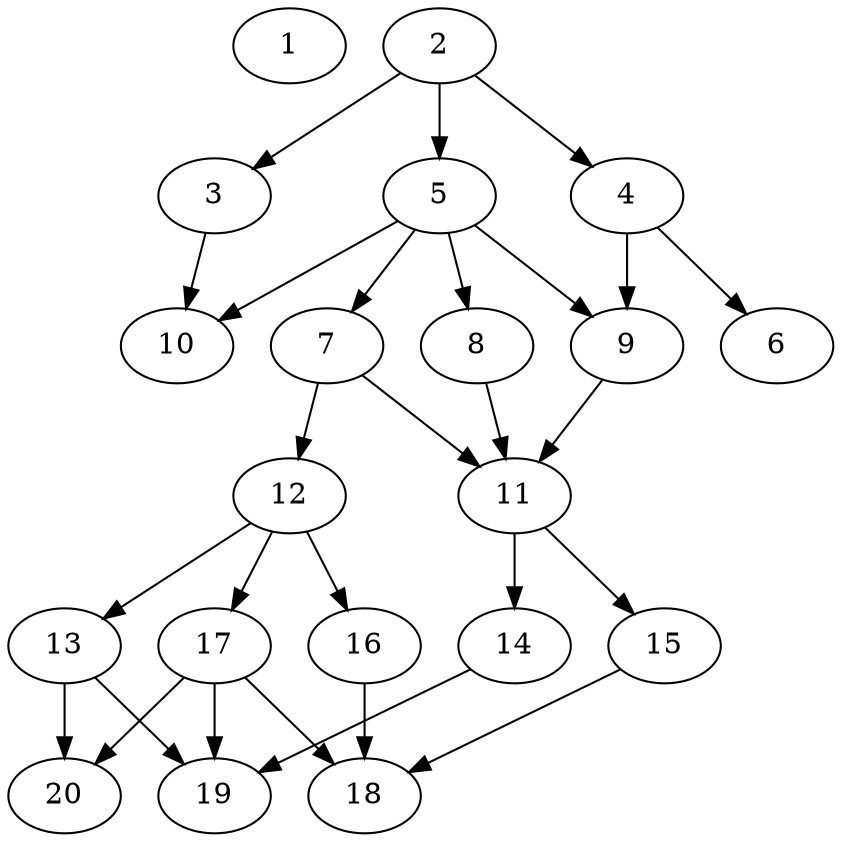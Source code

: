 // DAG automatically generated by daggen at Wed Jul 24 22:10:09 2019
// ./daggen --dot -n 20 --ccr 0.4 --fat 0.5 --regular 0.5 --density 0.5 --mindata 5242880 --maxdata 52428800 
digraph G {
  1 [size="63175680", alpha="0.04", expect_size="25270272"] 
  2 [size="63718400", alpha="0.11", expect_size="25487360"] 
  2 -> 3 [size ="25487360"]
  2 -> 4 [size ="25487360"]
  2 -> 5 [size ="25487360"]
  3 [size="80002560", alpha="0.17", expect_size="32001024"] 
  3 -> 10 [size ="32001024"]
  4 [size="41756160", alpha="0.13", expect_size="16702464"] 
  4 -> 6 [size ="16702464"]
  4 -> 9 [size ="16702464"]
  5 [size="50391040", alpha="0.14", expect_size="20156416"] 
  5 -> 7 [size ="20156416"]
  5 -> 8 [size ="20156416"]
  5 -> 9 [size ="20156416"]
  5 -> 10 [size ="20156416"]
  6 [size="82472960", alpha="0.14", expect_size="32989184"] 
  7 [size="25103360", alpha="0.05", expect_size="10041344"] 
  7 -> 11 [size ="10041344"]
  7 -> 12 [size ="10041344"]
  8 [size="90682880", alpha="0.11", expect_size="36273152"] 
  8 -> 11 [size ="36273152"]
  9 [size="60636160", alpha="0.16", expect_size="24254464"] 
  9 -> 11 [size ="24254464"]
  10 [size="43509760", alpha="0.12", expect_size="17403904"] 
  11 [size="121843200", alpha="0.03", expect_size="48737280"] 
  11 -> 14 [size ="48737280"]
  11 -> 15 [size ="48737280"]
  12 [size="25395200", alpha="0.10", expect_size="10158080"] 
  12 -> 13 [size ="10158080"]
  12 -> 16 [size ="10158080"]
  12 -> 17 [size ="10158080"]
  13 [size="91184640", alpha="0.13", expect_size="36473856"] 
  13 -> 19 [size ="36473856"]
  13 -> 20 [size ="36473856"]
  14 [size="70945280", alpha="0.07", expect_size="28378112"] 
  14 -> 19 [size ="28378112"]
  15 [size="27394560", alpha="0.00", expect_size="10957824"] 
  15 -> 18 [size ="10957824"]
  16 [size="107796480", alpha="0.07", expect_size="43118592"] 
  16 -> 18 [size ="43118592"]
  17 [size="73331200", alpha="0.08", expect_size="29332480"] 
  17 -> 18 [size ="29332480"]
  17 -> 19 [size ="29332480"]
  17 -> 20 [size ="29332480"]
  18 [size="103751680", alpha="0.04", expect_size="41500672"] 
  19 [size="49528320", alpha="0.04", expect_size="19811328"] 
  20 [size="26263040", alpha="0.08", expect_size="10505216"] 
}
